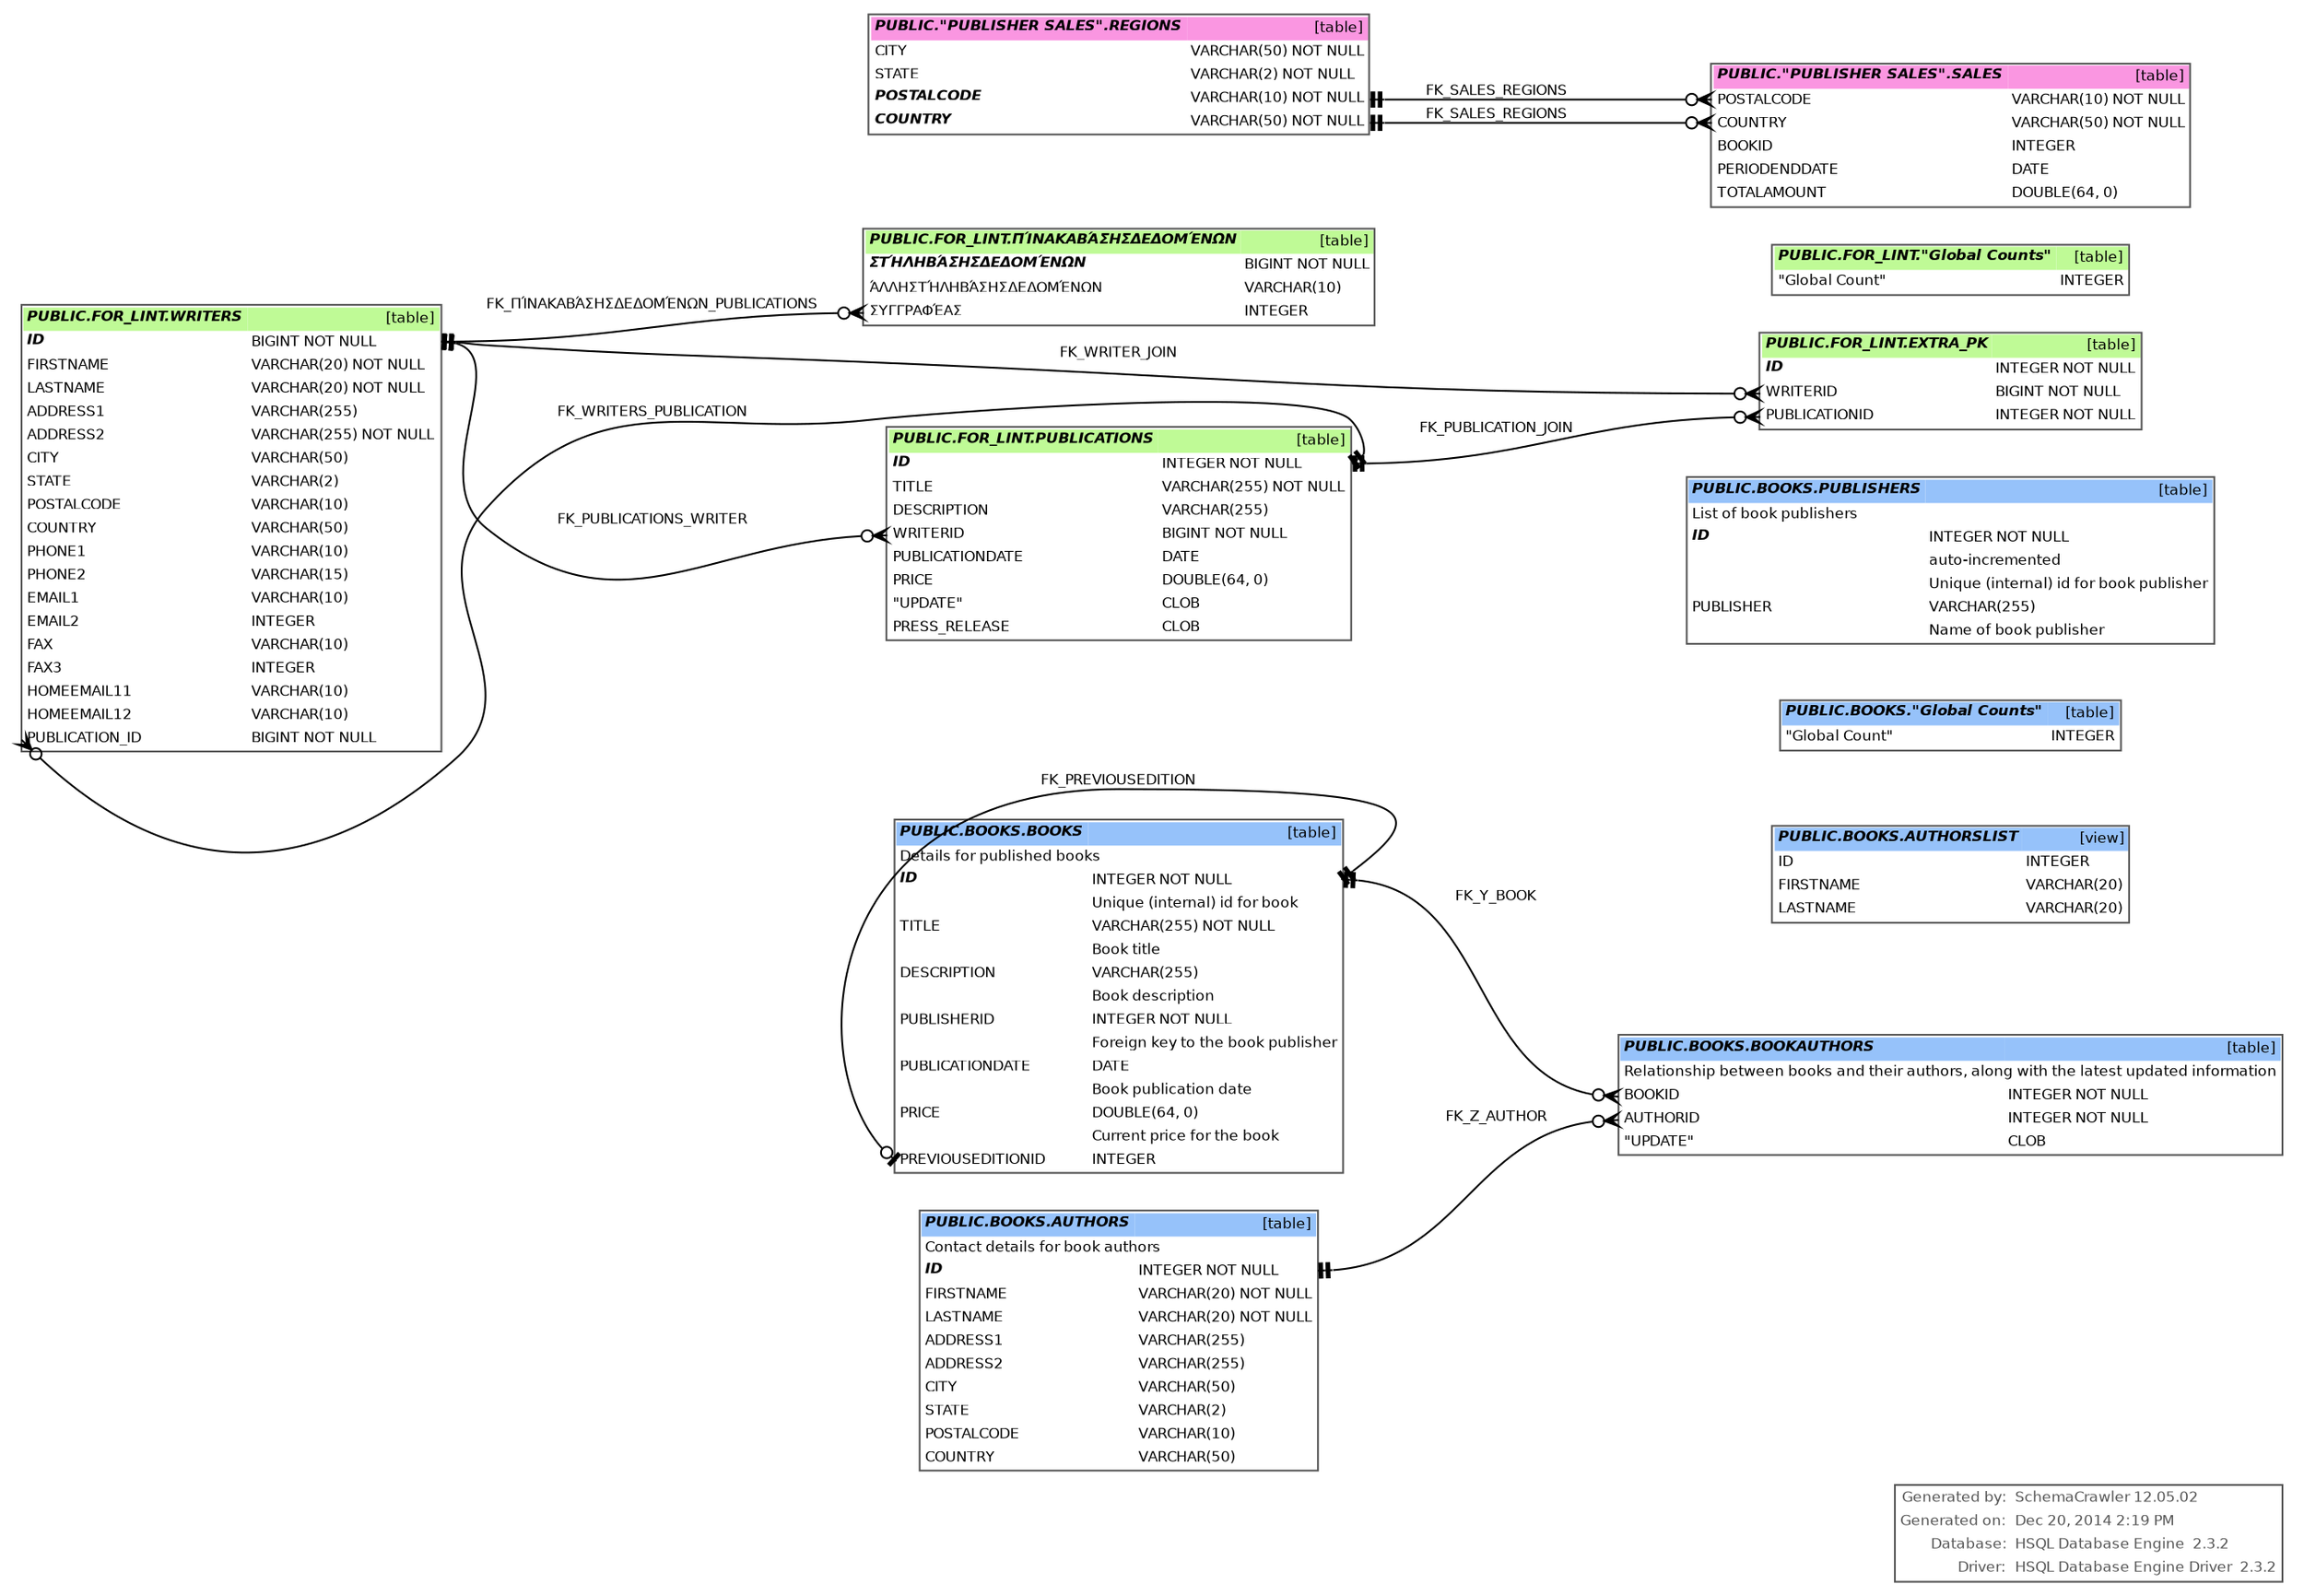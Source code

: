 digraph "SchemaCrawler_Diagram" {

  graph [
    nodesep="0.18"
    ranksep="0.46"
    rankdir="RL"
    fontname="Helvetica"
    fontsize="8"
  ];
  
  node [
    fontname="Helvetica"
    fontsize="8"
    shape="plaintext"
  ];
  
  edge [
    fontname="Helvetica"
    fontsize="8"  
    arrowsize="0.8"
  ];


  graph [fontcolor="#555555", 
    label=<
<table color="#555555" border="1" cellborder="0" cellspacing="0">
	<tr>
		<td align='right'>Generated by:</td>
		<td align='left'>SchemaCrawler 12.05.02</td>
	</tr>
	<tr>
		<td align='right'>Generated on:</td>
		<td align='left'>Dec 20, 2014 2:19 PM</td>
	</tr>
	<tr>
		<td align='right'>Database:</td>
		<td align='left'>HSQL Database Engine  2.3.2</td>
	</tr>
	<tr>
		<td align='right'>Driver:</td>
		<td align='left'>HSQL Database Engine Driver  2.3.2</td>
	</tr>
      </table>    >
    labeljust=r
    labelloc=b
  ];

  /* PUBLIC.BOOKS.AUTHORS -=-=-=-=-=-=-=-=-=-=-=-=-=- */
  "authors_dba8a1ff" [
    label=<
      <table border="1" cellborder="0" cellpadding="2" cellspacing="0" bgcolor="white" color="#555555">
	<tr>
		<td colspan='2' bgcolor='#96C2FA' align='left'><b><i>PUBLIC.BOOKS.AUTHORS</i></b></td>
		<td bgcolor='#96C2FA' align='right'>[table]</td>
	</tr>
	<tr>
		<td colspan='3' align='left'>Contact details for book authors</td>
	</tr>
	<tr>
		<td port='id_ecfc5f6a.start' align='left'><b><i>ID</i></b></td>
		<td align='left'> </td>
		<td port='id_ecfc5f6a.end' align='left'>INTEGER NOT NULL</td>
	</tr>
	<tr>
		<td port='firstname_212547ec.start' align='left'>FIRSTNAME</td>
		<td align='left'> </td>
		<td port='firstname_212547ec.end' align='left'>VARCHAR(20) NOT NULL</td>
	</tr>
	<tr>
		<td port='lastname_c2a4e130.start' align='left'>LASTNAME</td>
		<td align='left'> </td>
		<td port='lastname_c2a4e130.end' align='left'>VARCHAR(20) NOT NULL</td>
	</tr>
	<tr>
		<td port='address1_d0f1f1ec.start' align='left'>ADDRESS1</td>
		<td align='left'> </td>
		<td port='address1_d0f1f1ec.end' align='left'>VARCHAR(255)</td>
	</tr>
	<tr>
		<td port='address2_d0f1f1ed.start' align='left'>ADDRESS2</td>
		<td align='left'> </td>
		<td port='address2_d0f1f1ed.end' align='left'>VARCHAR(255)</td>
	</tr>
	<tr>
		<td port='city_9f5f8ffa.start' align='left'>CITY</td>
		<td align='left'> </td>
		<td port='city_9f5f8ffa.end' align='left'>VARCHAR(50)</td>
	</tr>
	<tr>
		<td port='state_4d789fc2.start' align='left'>STATE</td>
		<td align='left'> </td>
		<td port='state_4d789fc2.end' align='left'>VARCHAR(2)</td>
	</tr>
	<tr>
		<td port='postalcode_843cd087.start' align='left'>POSTALCODE</td>
		<td align='left'> </td>
		<td port='postalcode_843cd087.end' align='left'>VARCHAR(10)</td>
	</tr>
	<tr>
		<td port='country_7bfb2687.start' align='left'>COUNTRY</td>
		<td align='left'> </td>
		<td port='country_7bfb2687.end' align='left'>VARCHAR(50)</td>
	</tr>
      </table>
    >
  ];

  "bookauthors_aa4376":"authorid_19681b5e.start":w -> "authors_dba8a1ff":"id_ecfc5f6a.end":e [label=<FK_Z_AUTHOR> style="solid" dir="both" arrowhead="teetee" arrowtail="crowodot"];


  /* PUBLIC.BOOKS.AUTHORSLIST -=-=-=-=-=-=-=-=-=-=-=-=-=- */
  "authorslist_b29d331d" [
    label=<
      <table border="1" cellborder="0" cellpadding="2" cellspacing="0" bgcolor="white" color="#555555">
	<tr>
		<td colspan='2' bgcolor='#96C2FA' align='left'><b><i>PUBLIC.BOOKS.AUTHORSLIST</i></b></td>
		<td bgcolor='#96C2FA' align='right'>[view]</td>
	</tr>
	<tr>
		<td port='id_837fd18c.start' align='left'>ID</td>
		<td align='left'> </td>
		<td port='id_837fd18c.end' align='left'>INTEGER</td>
	</tr>
	<tr>
		<td port='firstname_d3258b8a.start' align='left'>FIRSTNAME</td>
		<td align='left'> </td>
		<td port='firstname_d3258b8a.end' align='left'>VARCHAR(20)</td>
	</tr>
	<tr>
		<td port='lastname_b7deb1d2.start' align='left'>LASTNAME</td>
		<td align='left'> </td>
		<td port='lastname_b7deb1d2.end' align='left'>VARCHAR(20)</td>
	</tr>
      </table>
    >
  ];



  /* PUBLIC.BOOKS.BOOKAUTHORS -=-=-=-=-=-=-=-=-=-=-=-=-=- */
  "bookauthors_aa4376" [
    label=<
      <table border="1" cellborder="0" cellpadding="2" cellspacing="0" bgcolor="white" color="#555555">
	<tr>
		<td colspan='2' bgcolor='#96C2FA' align='left'><b><i>PUBLIC.BOOKS.BOOKAUTHORS</i></b></td>
		<td bgcolor='#96C2FA' align='right'>[table]</td>
	</tr>
	<tr>
		<td colspan='3' align='left'>Relationship between books and their authors, along with the latest updated information</td>
	</tr>
	<tr>
		<td port='bookid_931bd73c.start' align='left'>BOOKID</td>
		<td align='left'> </td>
		<td port='bookid_931bd73c.end' align='left'>INTEGER NOT NULL</td>
	</tr>
	<tr>
		<td port='authorid_19681b5e.start' align='left'>AUTHORID</td>
		<td align='left'> </td>
		<td port='authorid_19681b5e.end' align='left'>INTEGER NOT NULL</td>
	</tr>
	<tr>
		<td port='update_7e11958f.start' align='left'>"UPDATE"</td>
		<td align='left'> </td>
		<td port='update_7e11958f.end' align='left'>CLOB</td>
	</tr>
      </table>
    >
  ];



  /* PUBLIC.BOOKS.BOOKS -=-=-=-=-=-=-=-=-=-=-=-=-=- */
  "books_afd2ba21" [
    label=<
      <table border="1" cellborder="0" cellpadding="2" cellspacing="0" bgcolor="white" color="#555555">
	<tr>
		<td colspan='2' bgcolor='#96C2FA' align='left'><b><i>PUBLIC.BOOKS.BOOKS</i></b></td>
		<td bgcolor='#96C2FA' align='right'>[table]</td>
	</tr>
	<tr>
		<td colspan='3' align='left'>Details for published books</td>
	</tr>
	<tr>
		<td port='id_bb8abc08.start' align='left'><b><i>ID</i></b></td>
		<td align='left'> </td>
		<td port='id_bb8abc08.end' align='left'>INTEGER NOT NULL</td>
	</tr>
	<tr>
		<td align='left'></td>
		<td align='left'> </td>
		<td align='left'>Unique (internal) id for book</td>
	</tr>
	<tr>
		<td port='title_764df42b.start' align='left'>TITLE</td>
		<td align='left'> </td>
		<td port='title_764df42b.end' align='left'>VARCHAR(255) NOT NULL</td>
	</tr>
	<tr>
		<td align='left'></td>
		<td align='left'> </td>
		<td align='left'>Book title</td>
	</tr>
	<tr>
		<td port='description_f1e45f8f.start' align='left'>DESCRIPTION</td>
		<td align='left'> </td>
		<td port='description_f1e45f8f.end' align='left'>VARCHAR(255)</td>
	</tr>
	<tr>
		<td align='left'></td>
		<td align='left'> </td>
		<td align='left'>Book description</td>
	</tr>
	<tr>
		<td port='publisherid_3413fbaa.start' align='left'>PUBLISHERID</td>
		<td align='left'> </td>
		<td port='publisherid_3413fbaa.end' align='left'>INTEGER NOT NULL</td>
	</tr>
	<tr>
		<td align='left'></td>
		<td align='left'> </td>
		<td align='left'>Foreign key to the book publisher</td>
	</tr>
	<tr>
		<td port='publicationdate_bf876ded.start' align='left'>PUBLICATIONDATE</td>
		<td align='left'> </td>
		<td port='publicationdate_bf876ded.end' align='left'>DATE</td>
	</tr>
	<tr>
		<td align='left'></td>
		<td align='left'> </td>
		<td align='left'>Book publication date</td>
	</tr>
	<tr>
		<td port='price_7619831c.start' align='left'>PRICE</td>
		<td align='left'> </td>
		<td port='price_7619831c.end' align='left'>DOUBLE(64, 0)</td>
	</tr>
	<tr>
		<td align='left'></td>
		<td align='left'> </td>
		<td align='left'>Current price for the book</td>
	</tr>
	<tr>
		<td port='previouseditionid_8c50cb95.start' align='left'>PREVIOUSEDITIONID</td>
		<td align='left'> </td>
		<td port='previouseditionid_8c50cb95.end' align='left'>INTEGER</td>
	</tr>
      </table>
    >
  ];

  "bookauthors_aa4376":"bookid_931bd73c.start":w -> "books_afd2ba21":"id_bb8abc08.end":e [label=<FK_Y_BOOK> style="solid" dir="both" arrowhead="teetee" arrowtail="crowodot"];
  "books_afd2ba21":"previouseditionid_8c50cb95.start":w -> "books_afd2ba21":"id_bb8abc08.end":e [label=<FK_PREVIOUSEDITION> style="solid" dir="both" arrowhead="teetee" arrowtail="teeodot"];


  /* PUBLIC.BOOKS."Global Counts" -=-=-=-=-=-=-=-=-=-=-=-=-=- */
  "globalcounts_2ab3635a" [
    label=<
      <table border="1" cellborder="0" cellpadding="2" cellspacing="0" bgcolor="white" color="#555555">
	<tr>
		<td colspan='2' bgcolor='#96C2FA' align='left'><b><i>PUBLIC.BOOKS."Global Counts"</i></b></td>
		<td bgcolor='#96C2FA' align='right'>[table]</td>
	</tr>
	<tr>
		<td port='globalcount_22cfa042.start' align='left'>"Global Count"</td>
		<td align='left'> </td>
		<td port='globalcount_22cfa042.end' align='left'>INTEGER</td>
	</tr>
      </table>
    >
  ];



  /* PUBLIC.BOOKS.PUBLISHERS -=-=-=-=-=-=-=-=-=-=-=-=-=- */
  "publishers_b8da20c0" [
    label=<
      <table border="1" cellborder="0" cellpadding="2" cellspacing="0" bgcolor="white" color="#555555">
	<tr>
		<td colspan='2' bgcolor='#96C2FA' align='left'><b><i>PUBLIC.BOOKS.PUBLISHERS</i></b></td>
		<td bgcolor='#96C2FA' align='right'>[table]</td>
	</tr>
	<tr>
		<td colspan='3' align='left'>List of book publishers</td>
	</tr>
	<tr>
		<td port='id_6fc9dd09.start' align='left'><b><i>ID</i></b></td>
		<td align='left'> </td>
		<td port='id_6fc9dd09.end' align='left'>INTEGER NOT NULL</td>
	</tr>
	<tr>
		<td align='left'></td>
		<td align='left'> </td>
		<td align='left'>auto-incremented</td>
	</tr>
	<tr>
		<td align='left'></td>
		<td align='left'> </td>
		<td align='left'>Unique (internal) id for book publisher</td>
	</tr>
	<tr>
		<td port='publisher_13c8362e.start' align='left'>PUBLISHER</td>
		<td align='left'> </td>
		<td port='publisher_13c8362e.end' align='left'>VARCHAR(255)</td>
	</tr>
	<tr>
		<td align='left'></td>
		<td align='left'> </td>
		<td align='left'>Name of book publisher</td>
	</tr>
      </table>
    >
  ];



  /* PUBLIC.FOR_LINT.EXTRA_PK -=-=-=-=-=-=-=-=-=-=-=-=-=- */
  "extra_pk_334890da" [
    label=<
      <table border="1" cellborder="0" cellpadding="2" cellspacing="0" bgcolor="white" color="#555555">
	<tr>
		<td colspan='2' bgcolor='#BFFA96' align='left'><b><i>PUBLIC.FOR_LINT.EXTRA_PK</i></b></td>
		<td bgcolor='#BFFA96' align='right'>[table]</td>
	</tr>
	<tr>
		<td port='id_e9913eaf.start' align='left'><b><i>ID</i></b></td>
		<td align='left'> </td>
		<td port='id_e9913eaf.end' align='left'>INTEGER NOT NULL</td>
	</tr>
	<tr>
		<td port='writerid_b8c70762.start' align='left'>WRITERID</td>
		<td align='left'> </td>
		<td port='writerid_b8c70762.end' align='left'>BIGINT NOT NULL</td>
	</tr>
	<tr>
		<td port='publicationid_d4d93213.start' align='left'>PUBLICATIONID</td>
		<td align='left'> </td>
		<td port='publicationid_d4d93213.end' align='left'>INTEGER NOT NULL</td>
	</tr>
      </table>
    >
  ];



  /* PUBLIC.FOR_LINT."Global Counts" -=-=-=-=-=-=-=-=-=-=-=-=-=- */
  "globalcounts_986b8a53" [
    label=<
      <table border="1" cellborder="0" cellpadding="2" cellspacing="0" bgcolor="white" color="#555555">
	<tr>
		<td colspan='2' bgcolor='#BFFA96' align='left'><b><i>PUBLIC.FOR_LINT."Global Counts"</i></b></td>
		<td bgcolor='#BFFA96' align='right'>[table]</td>
	</tr>
	<tr>
		<td port='globalcount_9be78829.start' align='left'>"Global Count"</td>
		<td align='left'> </td>
		<td port='globalcount_9be78829.end' align='left'>INTEGER</td>
	</tr>
      </table>
    >
  ];



  /* PUBLIC.FOR_LINT.PUBLICATIONS -=-=-=-=-=-=-=-=-=-=-=-=-=- */
  "publications_949377f7" [
    label=<
      <table border="1" cellborder="0" cellpadding="2" cellspacing="0" bgcolor="white" color="#555555">
	<tr>
		<td colspan='2' bgcolor='#BFFA96' align='left'><b><i>PUBLIC.FOR_LINT.PUBLICATIONS</i></b></td>
		<td bgcolor='#BFFA96' align='right'>[table]</td>
	</tr>
	<tr>
		<td port='id_f5162672.start' align='left'><b><i>ID</i></b></td>
		<td align='left'> </td>
		<td port='id_f5162672.end' align='left'>INTEGER NOT NULL</td>
	</tr>
	<tr>
		<td port='title_fd427981.start' align='left'>TITLE</td>
		<td align='left'> </td>
		<td port='title_fd427981.end' align='left'>VARCHAR(255) NOT NULL</td>
	</tr>
	<tr>
		<td port='description_d3f90c65.start' align='left'>DESCRIPTION</td>
		<td align='left'> </td>
		<td port='description_d3f90c65.end' align='left'>VARCHAR(255)</td>
	</tr>
	<tr>
		<td port='writerid_1c21d0e5.start' align='left'>WRITERID</td>
		<td align='left'> </td>
		<td port='writerid_1c21d0e5.end' align='left'>BIGINT NOT NULL</td>
	</tr>
	<tr>
		<td port='publicationdate_fb2dbfc3.start' align='left'>PUBLICATIONDATE</td>
		<td align='left'> </td>
		<td port='publicationdate_fb2dbfc3.end' align='left'>DATE</td>
	</tr>
	<tr>
		<td port='price_fd0e0872.start' align='left'>PRICE</td>
		<td align='left'> </td>
		<td port='price_fd0e0872.end' align='left'>DOUBLE(64, 0)</td>
	</tr>
	<tr>
		<td port='update_4444e22e.start' align='left'>"UPDATE"</td>
		<td align='left'> </td>
		<td port='update_4444e22e.end' align='left'>CLOB</td>
	</tr>
	<tr>
		<td port='press_release_3e1e2a14.start' align='left'>PRESS_RELEASE</td>
		<td align='left'> </td>
		<td port='press_release_3e1e2a14.end' align='left'>CLOB</td>
	</tr>
      </table>
    >
  ];

  "extra_pk_334890da":"publicationid_d4d93213.start":w -> "publications_949377f7":"id_f5162672.end":e [label=<FK_PUBLICATION_JOIN> style="solid" dir="both" arrowhead="teetee" arrowtail="crowodot"];
  "writers_bf84ac10":"publication_id_b1bcb5cc.start":w -> "publications_949377f7":"id_f5162672.end":e [label=<FK_WRITERS_PUBLICATION> style="solid" dir="both" arrowhead="teetee" arrowtail="crowodot"];


  /* PUBLIC.FOR_LINT.WRITERS -=-=-=-=-=-=-=-=-=-=-=-=-=- */
  "writers_bf84ac10" [
    label=<
      <table border="1" cellborder="0" cellpadding="2" cellspacing="0" bgcolor="white" color="#555555">
	<tr>
		<td colspan='2' bgcolor='#BFFA96' align='left'><b><i>PUBLIC.FOR_LINT.WRITERS</i></b></td>
		<td bgcolor='#BFFA96' align='right'>[table]</td>
	</tr>
	<tr>
		<td port='id_3033cfb9.start' align='left'><b><i>ID</i></b></td>
		<td align='left'> </td>
		<td port='id_3033cfb9.end' align='left'>BIGINT NOT NULL</td>
	</tr>
	<tr>
		<td port='firstname_b42cb0bd.start' align='left'>FIRSTNAME</td>
		<td align='left'> </td>
		<td port='firstname_b42cb0bd.end' align='left'>VARCHAR(20) NOT NULL</td>
	</tr>
	<tr>
		<td port='lastname_8d949a3f.start' align='left'>LASTNAME</td>
		<td align='left'> </td>
		<td port='lastname_8d949a3f.end' align='left'>VARCHAR(20) NOT NULL</td>
	</tr>
	<tr>
		<td port='address1_9be1aafb.start' align='left'>ADDRESS1</td>
		<td align='left'> </td>
		<td port='address1_9be1aafb.end' align='left'>VARCHAR(255)</td>
	</tr>
	<tr>
		<td port='address2_9be1aafc.start' align='left'>ADDRESS2</td>
		<td align='left'> </td>
		<td port='address2_9be1aafc.end' align='left'>VARCHAR(255) NOT NULL</td>
	</tr>
	<tr>
		<td port='city_f27c2889.start' align='left'>CITY</td>
		<td align='left'> </td>
		<td port='city_f27c2889.end' align='left'>VARCHAR(50)</td>
	</tr>
	<tr>
		<td port='state_5def1913.start' align='left'>STATE</td>
		<td align='left'> </td>
		<td port='state_5def1913.end' align='left'>VARCHAR(2)</td>
	</tr>
	<tr>
		<td port='postalcode_522281d6.start' align='left'>POSTALCODE</td>
		<td align='left'> </td>
		<td port='postalcode_522281d6.end' align='left'>VARCHAR(10)</td>
	</tr>
	<tr>
		<td port='country_48b88f98.start' align='left'>COUNTRY</td>
		<td align='left'> </td>
		<td port='country_48b88f98.end' align='left'>VARCHAR(50)</td>
	</tr>
	<tr>
		<td port='phone1_5a32ac41.start' align='left'>PHONE1</td>
		<td align='left'> </td>
		<td port='phone1_5a32ac41.end' align='left'>VARCHAR(10)</td>
	</tr>
	<tr>
		<td port='phone2_5a32ac42.start' align='left'>PHONE2</td>
		<td align='left'> </td>
		<td port='phone2_5a32ac42.end' align='left'>VARCHAR(15)</td>
	</tr>
	<tr>
		<td port='email1_47ad63d3.start' align='left'>EMAIL1</td>
		<td align='left'> </td>
		<td port='email1_47ad63d3.end' align='left'>VARCHAR(10)</td>
	</tr>
	<tr>
		<td port='email2_47ad63d4.start' align='left'>EMAIL2</td>
		<td align='left'> </td>
		<td port='email2_47ad63d4.end' align='left'>INTEGER</td>
	</tr>
	<tr>
		<td port='fax_d6461c1f.start' align='left'>FAX</td>
		<td align='left'> </td>
		<td port='fax_d6461c1f.end' align='left'>VARCHAR(10)</td>
	</tr>
	<tr>
		<td port='fax3_f27d67f4.start' align='left'>FAX3</td>
		<td align='left'> </td>
		<td port='fax3_f27d67f4.end' align='left'>INTEGER</td>
	</tr>
	<tr>
		<td port='homeemail11_906adfff.start' align='left'>HOMEEMAIL11</td>
		<td align='left'> </td>
		<td port='homeemail11_906adfff.end' align='left'>VARCHAR(10)</td>
	</tr>
	<tr>
		<td port='homeemail12_906ae000.start' align='left'>HOMEEMAIL12</td>
		<td align='left'> </td>
		<td port='homeemail12_906ae000.end' align='left'>VARCHAR(10)</td>
	</tr>
	<tr>
		<td port='publication_id_b1bcb5cc.start' align='left'>PUBLICATION_ID</td>
		<td align='left'> </td>
		<td port='publication_id_b1bcb5cc.end' align='left'>BIGINT NOT NULL</td>
	</tr>
      </table>
    >
  ];

  "extra_pk_334890da":"writerid_b8c70762.start":w -> "writers_bf84ac10":"id_3033cfb9.end":e [label=<FK_WRITER_JOIN> style="solid" dir="both" arrowhead="teetee" arrowtail="crowodot"];
  "publications_949377f7":"writerid_1c21d0e5.start":w -> "writers_bf84ac10":"id_3033cfb9.end":e [label=<FK_PUBLICATIONS_WRITER> style="solid" dir="both" arrowhead="teetee" arrowtail="crowodot"];
  "πίνακαβάσησδεδομένων_199e00a3":"συγγραφέασ_854cb951.start":w -> "writers_bf84ac10":"id_3033cfb9.end":e [label=<FK_ΠΊΝΑΚΑΒΆΣΗΣΔΕΔΟΜΈΝΩΝ_PUBLICATIONS> style="solid" dir="both" arrowhead="teetee" arrowtail="crowodot"];


  /* PUBLIC.FOR_LINT.ΠΊΝΑΚΑΒΆΣΗΣΔΕΔΟΜΈΝΩΝ -=-=-=-=-=-=-=-=-=-=-=-=-=- */
  "πίνακαβάσησδεδομένων_199e00a3" [
    label=<
      <table border="1" cellborder="0" cellpadding="2" cellspacing="0" bgcolor="white" color="#555555">
	<tr>
		<td colspan='2' bgcolor='#BFFA96' align='left'><b><i>PUBLIC.FOR_LINT.ΠΊΝΑΚΑΒΆΣΗΣΔΕΔΟΜΈΝΩΝ</i></b></td>
		<td bgcolor='#BFFA96' align='right'>[table]</td>
	</tr>
	<tr>
		<td port='στήληβάσησδεδομένων_542f2857.start' align='left'><b><i>ΣΤΉΛΗΒΆΣΗΣΔΕΔΟΜΈΝΩΝ</i></b></td>
		<td align='left'> </td>
		<td port='στήληβάσησδεδομένων_542f2857.end' align='left'>BIGINT NOT NULL</td>
	</tr>
	<tr>
		<td port='άλληστήληβάσησδεδομένων_41e9346.start' align='left'>ΆΛΛΗΣΤΉΛΗΒΆΣΗΣΔΕΔΟΜΈΝΩΝ</td>
		<td align='left'> </td>
		<td port='άλληστήληβάσησδεδομένων_41e9346.end' align='left'>VARCHAR(10)</td>
	</tr>
	<tr>
		<td port='συγγραφέασ_854cb951.start' align='left'>ΣΥΓΓΡΑΦΈΑΣ</td>
		<td align='left'> </td>
		<td port='συγγραφέασ_854cb951.end' align='left'>INTEGER</td>
	</tr>
      </table>
    >
  ];



  /* PUBLIC."PUBLISHER SALES".REGIONS -=-=-=-=-=-=-=-=-=-=-=-=-=- */
  "regions_bc895c48" [
    label=<
      <table border="1" cellborder="0" cellpadding="2" cellspacing="0" bgcolor="white" color="#555555">
	<tr>
		<td colspan='2' bgcolor='#FA96E1' align='left'><b><i>PUBLIC."PUBLISHER SALES".REGIONS</i></b></td>
		<td bgcolor='#FA96E1' align='right'>[table]</td>
	</tr>
	<tr>
		<td port='city_2c74db51.start' align='left'>CITY</td>
		<td align='left'> </td>
		<td port='city_2c74db51.end' align='left'>VARCHAR(50) NOT NULL</td>
	</tr>
	<tr>
		<td port='state_630cbf4b.start' align='left'>STATE</td>
		<td align='left'> </td>
		<td port='state_630cbf4b.end' align='left'>VARCHAR(2) NOT NULL</td>
	</tr>
	<tr>
		<td port='postalcode_9b2bfe9e.start' align='left'><b><i>POSTALCODE</i></b></td>
		<td align='left'> </td>
		<td port='postalcode_9b2bfe9e.end' align='left'>VARCHAR(10) NOT NULL</td>
	</tr>
	<tr>
		<td port='country_7d0587d0.start' align='left'><b><i>COUNTRY</i></b></td>
		<td align='left'> </td>
		<td port='country_7d0587d0.end' align='left'>VARCHAR(50) NOT NULL</td>
	</tr>
      </table>
    >
  ];

  "sales_20be6f95":"postalcode_738bc931.start":w -> "regions_bc895c48":"postalcode_9b2bfe9e.end":e [label=<FK_SALES_REGIONS> style="solid" dir="both" arrowhead="teetee" arrowtail="crowodot"];
  "sales_20be6f95":"country_890cfe1d.start":w -> "regions_bc895c48":"country_7d0587d0.end":e [label=<FK_SALES_REGIONS> style="solid" dir="both" arrowhead="teetee" arrowtail="crowodot"];


  /* PUBLIC."PUBLISHER SALES".SALES -=-=-=-=-=-=-=-=-=-=-=-=-=- */
  "sales_20be6f95" [
    label=<
      <table border="1" cellborder="0" cellpadding="2" cellspacing="0" bgcolor="white" color="#555555">
	<tr>
		<td colspan='2' bgcolor='#FA96E1' align='left'><b><i>PUBLIC."PUBLISHER SALES".SALES</i></b></td>
		<td bgcolor='#FA96E1' align='right'>[table]</td>
	</tr>
	<tr>
		<td port='postalcode_738bc931.start' align='left'>POSTALCODE</td>
		<td align='left'> </td>
		<td port='postalcode_738bc931.end' align='left'>VARCHAR(10) NOT NULL</td>
	</tr>
	<tr>
		<td port='country_890cfe1d.start' align='left'>COUNTRY</td>
		<td align='left'> </td>
		<td port='country_890cfe1d.end' align='left'>VARCHAR(50) NOT NULL</td>
	</tr>
	<tr>
		<td port='bookid_3c829a3d.start' align='left'>BOOKID</td>
		<td align='left'> </td>
		<td port='bookid_3c829a3d.end' align='left'>INTEGER</td>
	</tr>
	<tr>
		<td port='periodenddate_1bd9ab6f.start' align='left'>PERIODENDDATE</td>
		<td align='left'> </td>
		<td port='periodenddate_1bd9ab6f.end' align='left'>DATE</td>
	</tr>
	<tr>
		<td port='totalamount_63baaba3.start' align='left'>TOTALAMOUNT</td>
		<td align='left'> </td>
		<td port='totalamount_63baaba3.end' align='left'>DOUBLE(64, 0)</td>
	</tr>
      </table>
    >
  ];



}
